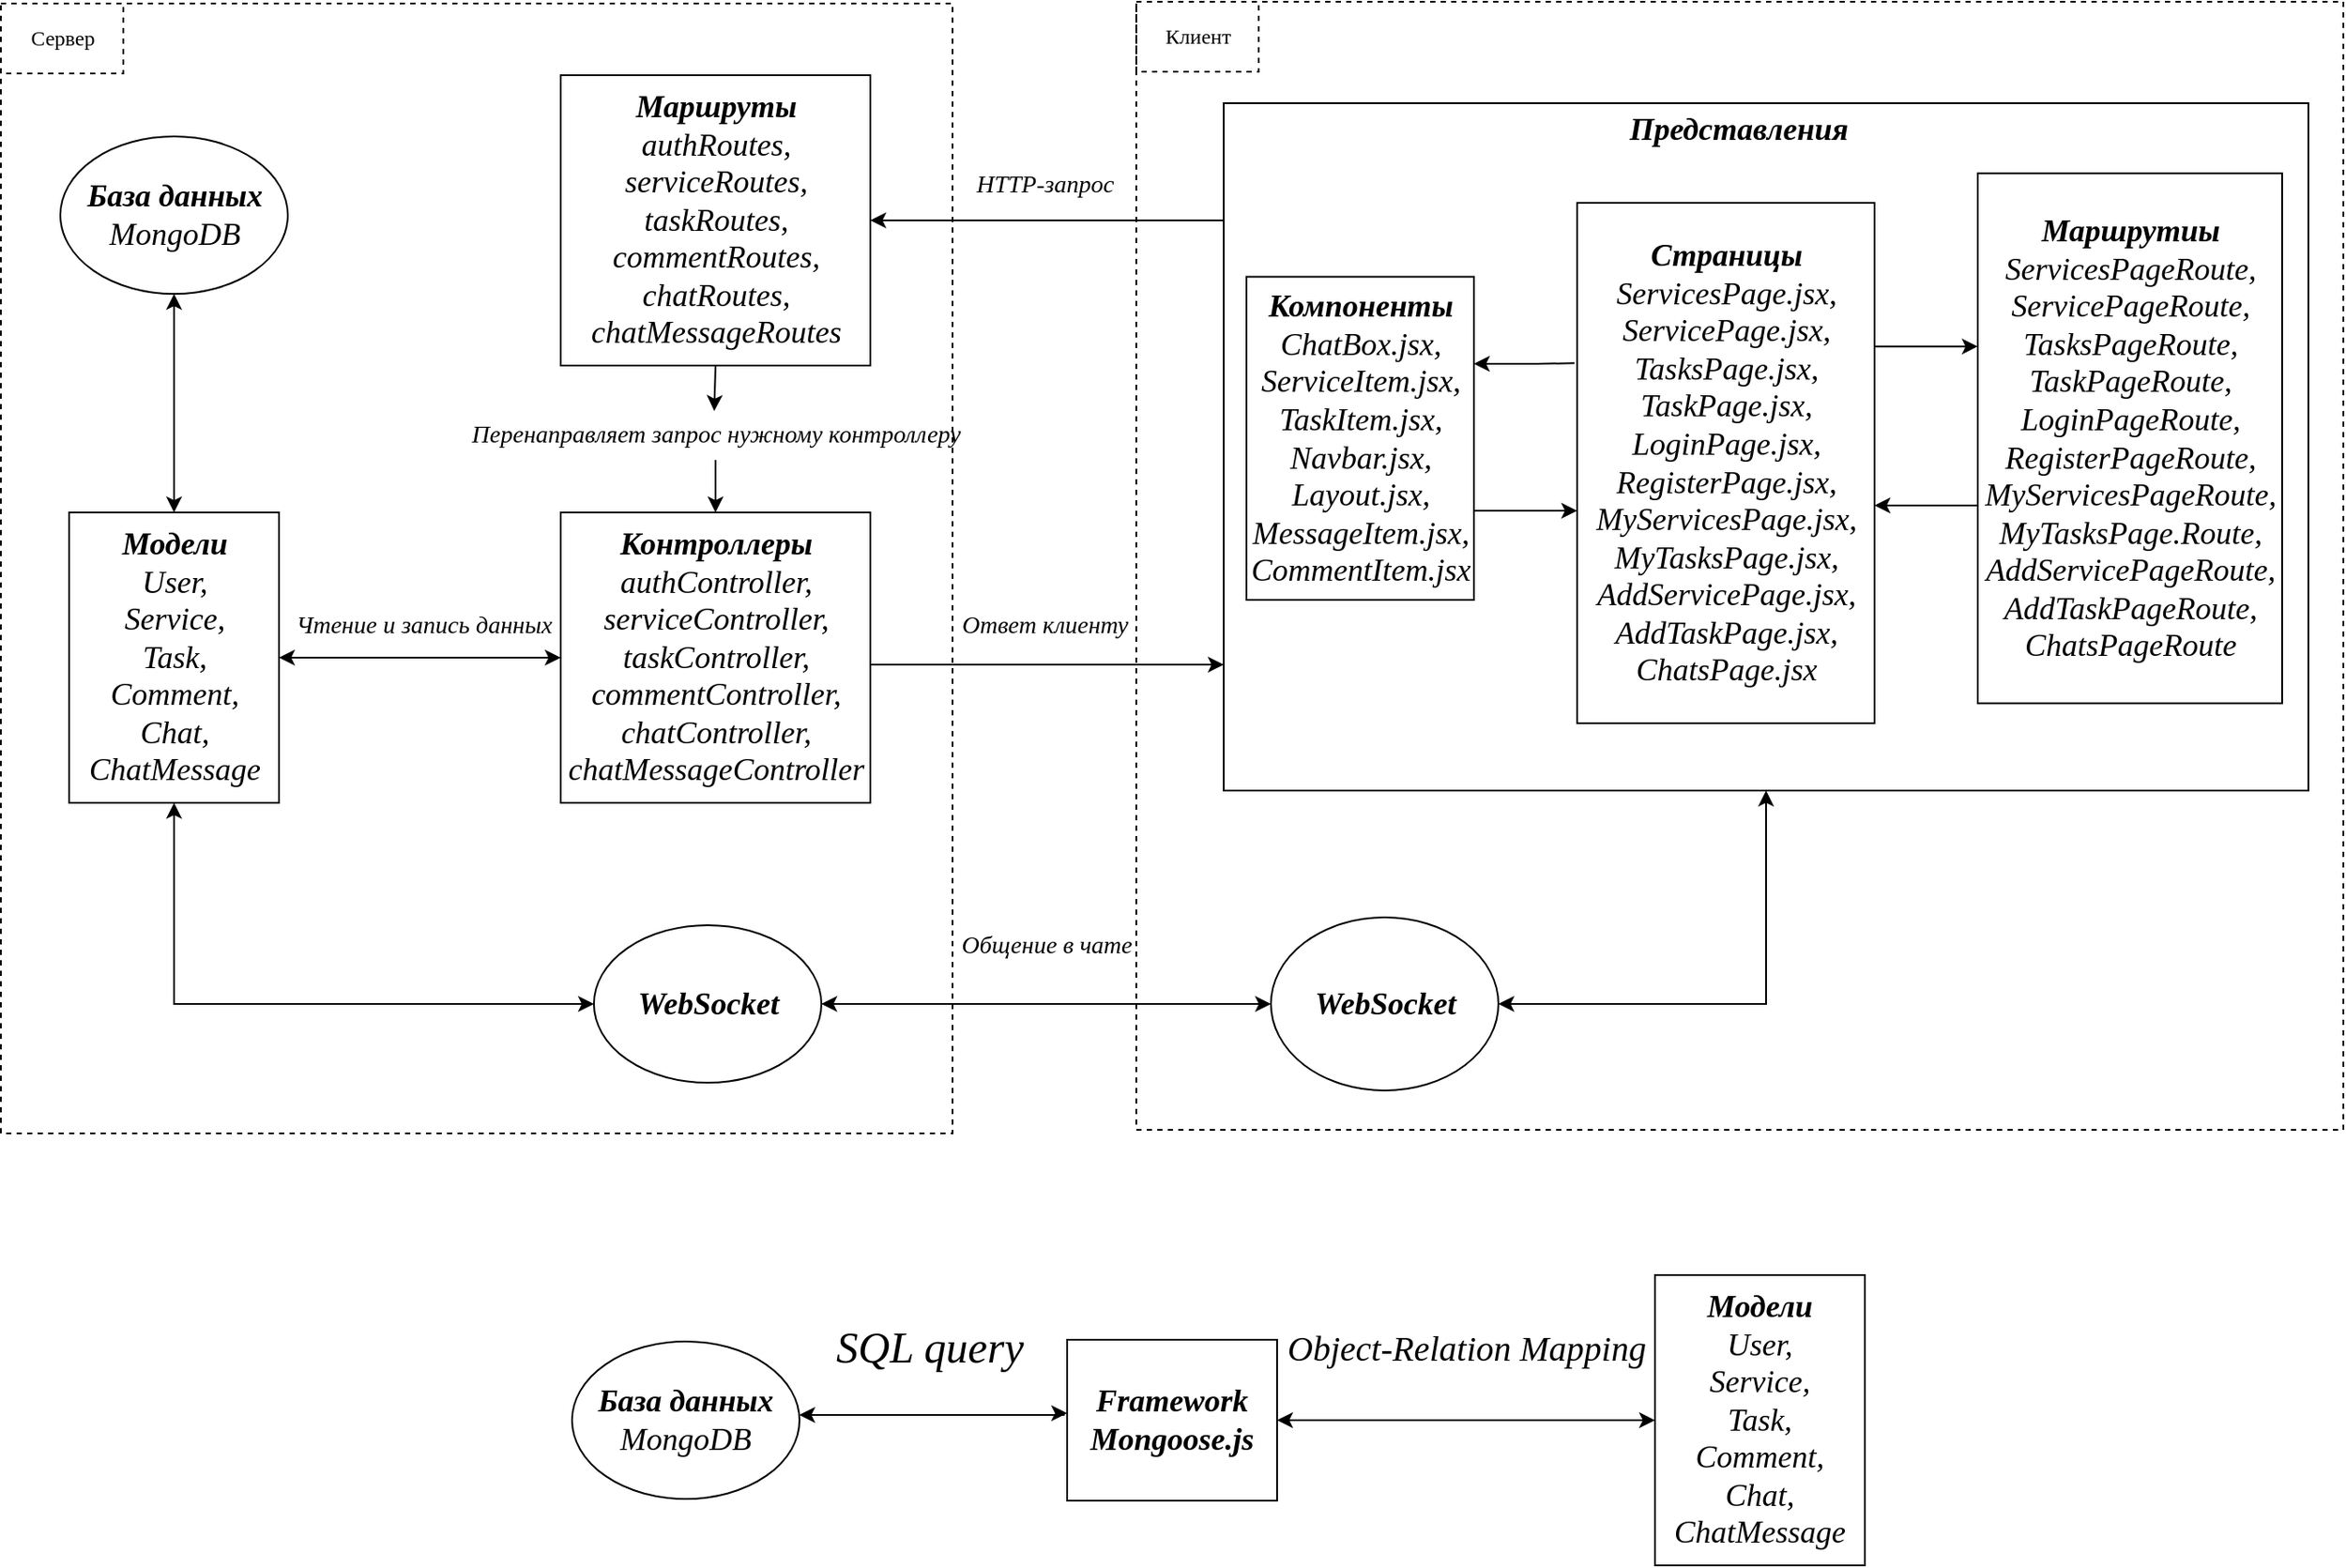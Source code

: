 <mxfile version="21.2.1" type="github">
  <diagram id="gd0Vs7x8epCB3-VAoTR1" name="Page-1">
    <mxGraphModel dx="2049" dy="1091" grid="0" gridSize="10" guides="1" tooltips="1" connect="1" arrows="1" fold="1" page="1" pageScale="1" pageWidth="1600" pageHeight="1200" math="0" shadow="0">
      <root>
        <mxCell id="0" />
        <mxCell id="1" parent="0" />
        <mxCell id="WMORNFyjioY54AyHgMPo-43" value="" style="group" vertex="1" connectable="0" parent="1">
          <mxGeometry x="804.5" y="209" width="690" height="645" as="geometry" />
        </mxCell>
        <mxCell id="WMORNFyjioY54AyHgMPo-44" value="" style="rounded=0;whiteSpace=wrap;html=1;dashed=1;strokeWidth=1;fontFamily=GOST type A Regular;fontSource=https%3A%2F%2Fwebfonts.pro%2Flight-fonts%2F123-gost_type_a.html;movable=1;resizable=1;rotatable=1;deletable=1;editable=1;connectable=1;" vertex="1" parent="WMORNFyjioY54AyHgMPo-43">
          <mxGeometry width="690" height="645" as="geometry" />
        </mxCell>
        <mxCell id="WMORNFyjioY54AyHgMPo-45" value="Клиент" style="text;html=1;strokeColor=default;fillColor=none;align=center;verticalAlign=middle;whiteSpace=wrap;rounded=0;strokeWidth=1;fontFamily=GOST type A Regular;fontSource=https%3A%2F%2Fwebfonts.pro%2Flight-fonts%2F123-gost_type_a.html;dashed=1;movable=1;resizable=1;rotatable=1;deletable=1;editable=1;connectable=1;" vertex="1" parent="WMORNFyjioY54AyHgMPo-43">
          <mxGeometry width="70" height="40" as="geometry" />
        </mxCell>
        <mxCell id="WMORNFyjioY54AyHgMPo-46" value="&lt;span style=&quot;font-size: 18px;&quot;&gt;&lt;b&gt;WebSocket&lt;/b&gt;&lt;br&gt;&lt;/span&gt;" style="ellipse;whiteSpace=wrap;html=1;fontSize=18;fontFamily=GOST type A Regular;fontSource=https%3A%2F%2Fwebfonts.pro%2Flight-fonts%2F123-gost_type_a.html;fontStyle=2" vertex="1" parent="WMORNFyjioY54AyHgMPo-43">
          <mxGeometry x="77" y="523.552" width="130" height="98.893" as="geometry" />
        </mxCell>
        <mxCell id="WMORNFyjioY54AyHgMPo-47" value="" style="group" vertex="1" connectable="0" parent="1">
          <mxGeometry x="155.5" y="210" width="544" height="646" as="geometry" />
        </mxCell>
        <mxCell id="WMORNFyjioY54AyHgMPo-48" value="" style="rounded=0;whiteSpace=wrap;html=1;dashed=1;strokeWidth=1;fontFamily=GOST type A Regular;fontSource=https%3A%2F%2Fwebfonts.pro%2Flight-fonts%2F123-gost_type_a.html;movable=1;resizable=1;rotatable=1;deletable=1;editable=1;connectable=1;" vertex="1" parent="WMORNFyjioY54AyHgMPo-47">
          <mxGeometry width="544" height="646" as="geometry" />
        </mxCell>
        <mxCell id="WMORNFyjioY54AyHgMPo-49" value="Сервер" style="text;html=1;strokeColor=default;fillColor=none;align=center;verticalAlign=middle;whiteSpace=wrap;rounded=0;strokeWidth=1;fontFamily=GOST type A Regular;fontSource=https%3A%2F%2Fwebfonts.pro%2Flight-fonts%2F123-gost_type_a.html;dashed=1;movable=1;resizable=1;rotatable=1;deletable=1;editable=1;connectable=1;" vertex="1" parent="WMORNFyjioY54AyHgMPo-47">
          <mxGeometry width="70" height="40" as="geometry" />
        </mxCell>
        <mxCell id="WMORNFyjioY54AyHgMPo-50" value="&lt;span style=&quot;font-size: 18px;&quot;&gt;&lt;b&gt;WebSocket&lt;/b&gt;&lt;br&gt;&lt;/span&gt;" style="ellipse;whiteSpace=wrap;html=1;fontSize=18;fontFamily=GOST type A Regular;fontSource=https%3A%2F%2Fwebfonts.pro%2Flight-fonts%2F123-gost_type_a.html;fontStyle=2;movable=1;resizable=1;rotatable=1;deletable=1;editable=1;connectable=1;" vertex="1" parent="WMORNFyjioY54AyHgMPo-47">
          <mxGeometry x="339" y="527" width="130" height="90" as="geometry" />
        </mxCell>
        <mxCell id="WMORNFyjioY54AyHgMPo-51" value="&lt;span style=&quot;font-size: 18px;&quot;&gt;&lt;b&gt;База данных&lt;/b&gt;&lt;br&gt;MongoDB&lt;br&gt;&lt;/span&gt;" style="ellipse;whiteSpace=wrap;html=1;fontSize=18;fontFamily=GOST type A Regular;fontSource=https%3A%2F%2Fwebfonts.pro%2Flight-fonts%2F123-gost_type_a.html;fontStyle=2" vertex="1" parent="1">
          <mxGeometry x="189.5" y="286" width="130" height="90" as="geometry" />
        </mxCell>
        <mxCell id="WMORNFyjioY54AyHgMPo-52" style="edgeStyle=orthogonalEdgeStyle;rounded=0;orthogonalLoop=1;jettySize=auto;html=1;exitX=1;exitY=0.5;exitDx=0;exitDy=0;entryX=0;entryY=0.5;entryDx=0;entryDy=0;endArrow=classic;endFill=1;startArrow=classic;startFill=1;fontFamily=GOST type A Regular;fontSource=https%3A%2F%2Fwebfonts.pro%2Flight-fonts%2F123-gost_type_a.html;fontStyle=2" edge="1" parent="1" source="WMORNFyjioY54AyHgMPo-53" target="WMORNFyjioY54AyHgMPo-59">
          <mxGeometry relative="1" as="geometry" />
        </mxCell>
        <mxCell id="WMORNFyjioY54AyHgMPo-53" value="&lt;font&gt;&lt;span style=&quot;font-size: 18px;&quot;&gt;&lt;b&gt;Модели&lt;/b&gt;&lt;/span&gt;&lt;/font&gt;&lt;br style=&quot;font-size: 18px;&quot;&gt;&lt;font&gt;&lt;span style=&quot;font-size: 18px;&quot;&gt;User,&lt;br&gt;Service,&lt;br&gt;Task,&lt;br&gt;Comment,&lt;br&gt;Chat,&lt;br&gt;ChatMessage&lt;br&gt;&lt;/span&gt;&lt;/font&gt;" style="rounded=0;whiteSpace=wrap;html=1;fontFamily=GOST type A Regular;fontSource=https%3A%2F%2Fwebfonts.pro%2Flight-fonts%2F123-gost_type_a.html;fontStyle=2" vertex="1" parent="1">
          <mxGeometry x="194.5" y="501" width="120" height="166" as="geometry" />
        </mxCell>
        <mxCell id="WMORNFyjioY54AyHgMPo-54" style="edgeStyle=orthogonalEdgeStyle;rounded=0;orthogonalLoop=1;jettySize=auto;html=1;exitX=0.5;exitY=0;exitDx=0;exitDy=0;entryX=0.5;entryY=1;entryDx=0;entryDy=0;fontFamily=GOST type A Regular;fontSource=https%3A%2F%2Fwebfonts.pro%2Flight-fonts%2F123-gost_type_a.html;startArrow=classic;startFill=1;endArrow=classic;endFill=1;fontStyle=2" edge="1" parent="1" source="WMORNFyjioY54AyHgMPo-53" target="WMORNFyjioY54AyHgMPo-51">
          <mxGeometry relative="1" as="geometry">
            <mxPoint x="192.5" y="578" as="sourcePoint" />
            <mxPoint x="76.5" y="578" as="targetPoint" />
          </mxGeometry>
        </mxCell>
        <mxCell id="WMORNFyjioY54AyHgMPo-55" style="edgeStyle=orthogonalEdgeStyle;rounded=0;orthogonalLoop=1;jettySize=auto;html=1;exitX=0.5;exitY=1;exitDx=0;exitDy=0;fontFamily=GOST type A Regular;fontSource=https%3A%2F%2Fwebfonts.pro%2Flight-fonts%2F123-gost_type_a.html;fontSize=14;startArrow=none;startFill=0;endArrow=classic;endFill=1;fontStyle=2;entryX=0.497;entryY=0.034;entryDx=0;entryDy=0;entryPerimeter=0;" edge="1" parent="1" source="WMORNFyjioY54AyHgMPo-56" target="WMORNFyjioY54AyHgMPo-62">
          <mxGeometry relative="1" as="geometry" />
        </mxCell>
        <mxCell id="WMORNFyjioY54AyHgMPo-56" value="&lt;font&gt;&lt;span style=&quot;font-size: 18px;&quot;&gt;&lt;b&gt;Маршруты&lt;/b&gt;&lt;/span&gt;&lt;/font&gt;&lt;br style=&quot;font-size: 18px;&quot;&gt;&lt;font&gt;&lt;span style=&quot;font-size: 18px;&quot;&gt;authRoutes,&lt;br&gt;serviceRoutes,&lt;br&gt;taskRoutes,&lt;br&gt;commentRoutes,&lt;br&gt;chatRoutes,&lt;br&gt;chatMessageRoutes&lt;br&gt;&lt;/span&gt;&lt;/font&gt;" style="rounded=0;whiteSpace=wrap;html=1;fontFamily=GOST type A Regular;fontSource=https%3A%2F%2Fwebfonts.pro%2Flight-fonts%2F123-gost_type_a.html;fontStyle=2" vertex="1" parent="1">
          <mxGeometry x="475.5" y="251" width="177" height="166" as="geometry" />
        </mxCell>
        <mxCell id="WMORNFyjioY54AyHgMPo-57" style="edgeStyle=orthogonalEdgeStyle;rounded=0;orthogonalLoop=1;jettySize=auto;html=1;exitX=0.5;exitY=0;exitDx=0;exitDy=0;fontFamily=GOST type A Regular;fontSource=https%3A%2F%2Fwebfonts.pro%2Flight-fonts%2F123-gost_type_a.html;fontSize=14;startArrow=classic;startFill=1;endArrow=none;endFill=0;fontStyle=2" edge="1" parent="1" source="WMORNFyjioY54AyHgMPo-59" target="WMORNFyjioY54AyHgMPo-62">
          <mxGeometry relative="1" as="geometry" />
        </mxCell>
        <mxCell id="WMORNFyjioY54AyHgMPo-58" style="edgeStyle=orthogonalEdgeStyle;rounded=0;orthogonalLoop=1;jettySize=auto;html=1;exitX=1;exitY=0.5;exitDx=0;exitDy=0;fontFamily=GOST type A Regular;fontSource=https%3A%2F%2Fwebfonts.pro%2Flight-fonts%2F123-gost_type_a.html;fontSize=14;startArrow=none;startFill=0;endArrow=classic;endFill=1;fontStyle=2" edge="1" parent="1" source="WMORNFyjioY54AyHgMPo-59" target="WMORNFyjioY54AyHgMPo-60">
          <mxGeometry relative="1" as="geometry">
            <mxPoint x="875.5" y="588" as="targetPoint" />
            <Array as="points">
              <mxPoint x="814.5" y="588" />
              <mxPoint x="814.5" y="588" />
            </Array>
          </mxGeometry>
        </mxCell>
        <mxCell id="WMORNFyjioY54AyHgMPo-59" value="&lt;font data-font-src=&quot;https://webfonts.pro/light-fonts/123-gost_type_a.html&quot;&gt;&lt;font&gt;&lt;span style=&quot;font-size: 18px;&quot;&gt;&lt;b&gt;Контроллеры&lt;/b&gt;&lt;/span&gt;&lt;/font&gt;&lt;br style=&quot;font-size: 18px;&quot;&gt;&lt;/font&gt;&lt;font&gt;&lt;font data-font-src=&quot;https://webfonts.pro/light-fonts/123-gost_type_a.html&quot;&gt;&lt;span style=&quot;font-size: 18px;&quot;&gt;authController,&lt;br&gt;serviceController,&lt;br&gt;taskController,&lt;br&gt;comment&lt;/span&gt;&lt;span style=&quot;font-size: 18px;&quot;&gt;Controller,&lt;/span&gt;&lt;span style=&quot;font-size: 18px;&quot;&gt;&lt;br&gt;chat&lt;/span&gt;&lt;span style=&quot;font-size: 18px;&quot;&gt;Controller,&lt;/span&gt;&lt;span style=&quot;font-size: 18px;&quot;&gt;&lt;br&gt;chatMessage&lt;/span&gt;&lt;span style=&quot;font-size: 18px;&quot;&gt;Controller&lt;/span&gt;&lt;/font&gt;&lt;span style=&quot;font-size: 18px;&quot;&gt;&lt;br&gt;&lt;/span&gt;&lt;/font&gt;" style="rounded=0;whiteSpace=wrap;html=1;fontFamily=GOST type A Regular;fontSource=https%3A%2F%2Fwebfonts.pro%2Flight-fonts%2F123-gost_type_a.html;fontStyle=2" vertex="1" parent="1">
          <mxGeometry x="475.5" y="501" width="177" height="166" as="geometry" />
        </mxCell>
        <mxCell id="WMORNFyjioY54AyHgMPo-60" value="" style="rounded=0;whiteSpace=wrap;html=1;fontFamily=GOST type A Regular;fontSource=https%3A%2F%2Fwebfonts.pro%2Flight-fonts%2F123-gost_type_a.html;fontStyle=2" vertex="1" parent="1">
          <mxGeometry x="854.5" y="267" width="620" height="393" as="geometry" />
        </mxCell>
        <mxCell id="WMORNFyjioY54AyHgMPo-61" value="Чтение и запись данных" style="text;html=1;align=center;verticalAlign=middle;resizable=0;points=[];autosize=1;strokeColor=none;fillColor=none;fontFamily=GOST type A Regular;fontSource=https%3A%2F%2Fwebfonts.pro%2Flight-fonts%2F123-gost_type_a.html;fontStyle=2;fontSize=14;" vertex="1" parent="1">
          <mxGeometry x="328.5" y="551" width="137" height="29" as="geometry" />
        </mxCell>
        <mxCell id="WMORNFyjioY54AyHgMPo-62" value="Перенаправляет запрос нужному контроллеру" style="text;html=1;align=center;verticalAlign=middle;resizable=0;points=[];autosize=1;strokeColor=none;fillColor=none;fontSize=14;fontFamily=GOST type A Regular;fontStyle=2;fontSource=https%3A%2F%2Fwebfonts.pro%2Flight-fonts%2F123-gost_type_a.html;" vertex="1" parent="1">
          <mxGeometry x="442" y="442" width="244" height="29" as="geometry" />
        </mxCell>
        <mxCell id="WMORNFyjioY54AyHgMPo-63" value="HTTP-запрос" style="text;html=1;align=center;verticalAlign=middle;resizable=0;points=[];autosize=1;strokeColor=none;fillColor=none;fontSize=14;fontFamily=GOST type A Regular;fontSource=https%3A%2F%2Fwebfonts.pro%2Flight-fonts%2F123-gost_type_a.html;fontStyle=2" vertex="1" parent="1">
          <mxGeometry x="711.5" y="299" width="81" height="29" as="geometry" />
        </mxCell>
        <mxCell id="WMORNFyjioY54AyHgMPo-64" value="Ответ клиенту" style="text;html=1;align=center;verticalAlign=middle;resizable=0;points=[];autosize=1;strokeColor=none;fillColor=none;fontSize=14;fontFamily=GOST type A Regular;fontSource=https%3A%2F%2Fwebfonts.pro%2Flight-fonts%2F123-gost_type_a.html;fontStyle=2" vertex="1" parent="1">
          <mxGeometry x="704.5" y="551" width="95" height="29" as="geometry" />
        </mxCell>
        <mxCell id="WMORNFyjioY54AyHgMPo-65" style="edgeStyle=orthogonalEdgeStyle;rounded=0;orthogonalLoop=1;jettySize=auto;html=1;fontFamily=GOST type A Regular;fontSource=https%3A%2F%2Fwebfonts.pro%2Flight-fonts%2F123-gost_type_a.html;fontSize=14;startArrow=classic;startFill=1;endArrow=none;endFill=0;fontStyle=2" edge="1" parent="1" source="WMORNFyjioY54AyHgMPo-56" target="WMORNFyjioY54AyHgMPo-60">
          <mxGeometry relative="1" as="geometry">
            <mxPoint x="875.5" y="337.29" as="targetPoint" />
            <mxPoint x="629.5" y="337.29" as="sourcePoint" />
            <Array as="points">
              <mxPoint x="801.5" y="334" />
              <mxPoint x="801.5" y="334" />
            </Array>
          </mxGeometry>
        </mxCell>
        <mxCell id="WMORNFyjioY54AyHgMPo-66" value="&lt;font&gt;&lt;span style=&quot;font-size: 18px;&quot;&gt;&lt;b&gt;&lt;i&gt;Страницы&lt;/i&gt;&lt;/b&gt;&lt;/span&gt;&lt;/font&gt;&lt;br style=&quot;font-style: italic; font-size: 18px;&quot;&gt;&lt;font style=&quot;font-style: italic;&quot;&gt;&lt;span style=&quot;font-size: 18px;&quot;&gt;ServicesPage.jsx,&lt;br&gt;ServicePage.jsx,&lt;br&gt;&lt;/span&gt;&lt;span style=&quot;font-size: 18px;&quot;&gt;TasksPage.jsx,&lt;br&gt;TaskPage.jsx,&lt;br&gt;LoginPage.jsx,&lt;br&gt;&lt;/span&gt;&lt;span style=&quot;font-size: 18px;&quot;&gt;RegisterPage.jsx,&lt;/span&gt;&lt;span style=&quot;font-size: 18px;&quot;&gt;&lt;br&gt;&lt;/span&gt;&lt;span style=&quot;font-size: 18px;&quot;&gt;MyServicesPage.jsx,&lt;br&gt;&lt;/span&gt;&lt;span style=&quot;font-size: 18px;&quot;&gt;MyTasksPage.jsx,&lt;br&gt;AddServicePage.jsx,&lt;br&gt;&lt;/span&gt;&lt;span style=&quot;font-size: 18px;&quot;&gt;AddTaskPage.jsx,&lt;br&gt;ChatsPage.jsx&lt;/span&gt;&lt;/font&gt;" style="rounded=0;whiteSpace=wrap;html=1;strokeColor=default;strokeWidth=1;fontFamily=GOST type A Regular;fontSource=https%3A%2F%2Fwebfonts.pro%2Flight-fonts%2F123-gost_type_a.html;" vertex="1" parent="1">
          <mxGeometry x="1056.5" y="324" width="170" height="297.5" as="geometry" />
        </mxCell>
        <mxCell id="WMORNFyjioY54AyHgMPo-67" value="&lt;b style=&quot;font-size: 18px; font-style: italic;&quot;&gt;Представления&lt;/b&gt;" style="text;html=1;strokeColor=none;fillColor=none;align=center;verticalAlign=middle;whiteSpace=wrap;rounded=0;strokeWidth=1;fontFamily=GOST type A Regular;fontSource=https%3A%2F%2Fwebfonts.pro%2Flight-fonts%2F123-gost_type_a.html;" vertex="1" parent="1">
          <mxGeometry x="1118.5" y="267" width="60" height="30" as="geometry" />
        </mxCell>
        <mxCell id="WMORNFyjioY54AyHgMPo-68" value="&lt;font&gt;&lt;span style=&quot;font-size: 18px;&quot;&gt;&lt;b&gt;&lt;i&gt;Компоненты&lt;/i&gt;&lt;/b&gt;&lt;/span&gt;&lt;/font&gt;&lt;br style=&quot;font-style: italic; font-size: 18px;&quot;&gt;&lt;font style=&quot;font-style: italic;&quot;&gt;&lt;span style=&quot;font-size: 18px;&quot;&gt;ChatBox.jsx,&lt;br&gt;ServiceItem.jsx,&lt;br&gt;&lt;/span&gt;&lt;span style=&quot;font-size: 18px;&quot;&gt;TaskItem.jsx,&lt;br&gt;Navbar.jsx,&lt;br&gt;Layout.jsx,&lt;br&gt;&lt;/span&gt;&lt;span style=&quot;font-size: 18px;&quot;&gt;MessageItem.jsx,&lt;/span&gt;&lt;span style=&quot;font-size: 18px;&quot;&gt;&lt;br&gt;&lt;/span&gt;&lt;span style=&quot;font-size: 18px;&quot;&gt;CommentItem.jsx&lt;/span&gt;&lt;/font&gt;" style="rounded=0;whiteSpace=wrap;html=1;strokeColor=default;strokeWidth=1;fontFamily=GOST type A Regular;fontSource=https%3A%2F%2Fwebfonts.pro%2Flight-fonts%2F123-gost_type_a.html;" vertex="1" parent="1">
          <mxGeometry x="867.5" y="366.25" width="130" height="184.75" as="geometry" />
        </mxCell>
        <mxCell id="WMORNFyjioY54AyHgMPo-69" value="&lt;font&gt;&lt;span style=&quot;font-size: 18px;&quot;&gt;&lt;b&gt;&lt;i&gt;Маршрутиы&lt;/i&gt;&lt;/b&gt;&lt;/span&gt;&lt;/font&gt;&lt;br style=&quot;font-style: italic; font-size: 18px;&quot;&gt;&lt;font style=&quot;font-style: italic;&quot;&gt;&lt;span style=&quot;font-size: 18px;&quot;&gt;ServicesPage&lt;/span&gt;&lt;span style=&quot;font-size: 18px;&quot;&gt;Route&lt;/span&gt;&lt;span style=&quot;font-size: 18px;&quot;&gt;,&lt;br&gt;ServicePage&lt;/span&gt;&lt;span style=&quot;font-size: 18px;&quot;&gt;Route&lt;/span&gt;&lt;span style=&quot;font-size: 18px;&quot;&gt;,&lt;br&gt;&lt;/span&gt;&lt;span style=&quot;font-size: 18px;&quot;&gt;TasksPage&lt;/span&gt;&lt;span style=&quot;font-size: 18px;&quot;&gt;Route&lt;/span&gt;&lt;span style=&quot;font-size: 18px;&quot;&gt;,&lt;br&gt;TaskPage&lt;/span&gt;&lt;span style=&quot;font-size: 18px;&quot;&gt;Route&lt;/span&gt;&lt;span style=&quot;font-size: 18px;&quot;&gt;,&lt;br&gt;LoginPage&lt;/span&gt;&lt;span style=&quot;font-size: 18px;&quot;&gt;Route&lt;/span&gt;&lt;span style=&quot;font-size: 18px;&quot;&gt;,&lt;br&gt;&lt;/span&gt;&lt;span style=&quot;font-size: 18px;&quot;&gt;RegisterPage&lt;/span&gt;&lt;span style=&quot;font-size: 18px;&quot;&gt;Route&lt;/span&gt;&lt;span style=&quot;font-size: 18px;&quot;&gt;,&lt;/span&gt;&lt;span style=&quot;font-size: 18px;&quot;&gt;&lt;br&gt;&lt;/span&gt;&lt;span style=&quot;font-size: 18px;&quot;&gt;MyServicesPage&lt;/span&gt;&lt;span style=&quot;font-size: 18px;&quot;&gt;Route,&lt;/span&gt;&lt;span style=&quot;font-size: 18px;&quot;&gt;&lt;br&gt;&lt;/span&gt;&lt;span style=&quot;font-size: 18px;&quot;&gt;MyTasksPage.&lt;/span&gt;&lt;span style=&quot;font-size: 18px;&quot;&gt;Route&lt;/span&gt;&lt;span style=&quot;font-size: 18px;&quot;&gt;,&lt;br&gt;AddServicePage&lt;/span&gt;&lt;span style=&quot;font-size: 18px;&quot;&gt;Route&lt;/span&gt;&lt;span style=&quot;font-size: 18px;&quot;&gt;,&lt;br&gt;&lt;/span&gt;&lt;span style=&quot;font-size: 18px;&quot;&gt;AddTaskPage&lt;/span&gt;&lt;span style=&quot;font-size: 18px;&quot;&gt;Route,&lt;/span&gt;&lt;span style=&quot;font-size: 18px;&quot;&gt;&lt;br&gt;ChatsPageRoute&lt;/span&gt;&lt;br&gt;&lt;/font&gt;" style="rounded=0;whiteSpace=wrap;html=1;strokeColor=default;strokeWidth=1;fontFamily=GOST type A Regular;fontSource=https%3A%2F%2Fwebfonts.pro%2Flight-fonts%2F123-gost_type_a.html;" vertex="1" parent="1">
          <mxGeometry x="1285.5" y="307.13" width="174" height="303" as="geometry" />
        </mxCell>
        <mxCell id="WMORNFyjioY54AyHgMPo-70" style="edgeStyle=orthogonalEdgeStyle;rounded=0;orthogonalLoop=1;jettySize=auto;html=1;fontFamily=GOST type A Regular;fontSource=https%3A%2F%2Fwebfonts.pro%2Flight-fonts%2F123-gost_type_a.html;fontSize=14;startArrow=classic;startFill=1;endArrow=none;endFill=0;fontStyle=2;entryX=-0.009;entryY=0.308;entryDx=0;entryDy=0;entryPerimeter=0;" edge="1" parent="1" source="WMORNFyjioY54AyHgMPo-68" target="WMORNFyjioY54AyHgMPo-66">
          <mxGeometry relative="1" as="geometry">
            <mxPoint x="1238.5" y="421.004" as="targetPoint" />
            <mxPoint x="992.5" y="421.0" as="sourcePoint" />
            <Array as="points">
              <mxPoint x="1033.5" y="416" />
              <mxPoint x="1033.5" y="416" />
            </Array>
          </mxGeometry>
        </mxCell>
        <mxCell id="WMORNFyjioY54AyHgMPo-71" style="edgeStyle=orthogonalEdgeStyle;rounded=0;orthogonalLoop=1;jettySize=auto;html=1;fontFamily=GOST type A Regular;fontSource=https%3A%2F%2Fwebfonts.pro%2Flight-fonts%2F123-gost_type_a.html;fontSize=14;startArrow=none;startFill=0;endArrow=classic;endFill=1;fontStyle=2;" edge="1" parent="1" source="WMORNFyjioY54AyHgMPo-68" target="WMORNFyjioY54AyHgMPo-66">
          <mxGeometry relative="1" as="geometry">
            <mxPoint x="1075.42" y="500" as="targetPoint" />
            <mxPoint x="992.5" y="500.37" as="sourcePoint" />
            <Array as="points">
              <mxPoint x="1055.5" y="500" />
              <mxPoint x="1055.5" y="500" />
            </Array>
          </mxGeometry>
        </mxCell>
        <mxCell id="WMORNFyjioY54AyHgMPo-72" style="edgeStyle=orthogonalEdgeStyle;rounded=0;orthogonalLoop=1;jettySize=auto;html=1;fontFamily=GOST type A Regular;fontSource=https%3A%2F%2Fwebfonts.pro%2Flight-fonts%2F123-gost_type_a.html;fontSize=14;startArrow=none;startFill=0;endArrow=classic;endFill=1;fontStyle=2;exitX=1;exitY=0.276;exitDx=0;exitDy=0;exitPerimeter=0;" edge="1" parent="1" source="WMORNFyjioY54AyHgMPo-66" target="WMORNFyjioY54AyHgMPo-69">
          <mxGeometry relative="1" as="geometry">
            <mxPoint x="1086.5" y="510" as="targetPoint" />
            <mxPoint x="1002.5" y="510" as="sourcePoint" />
            <Array as="points">
              <mxPoint x="1248.5" y="406" />
              <mxPoint x="1248.5" y="406" />
            </Array>
          </mxGeometry>
        </mxCell>
        <mxCell id="WMORNFyjioY54AyHgMPo-73" style="edgeStyle=orthogonalEdgeStyle;rounded=0;orthogonalLoop=1;jettySize=auto;html=1;fontFamily=GOST type A Regular;fontSource=https%3A%2F%2Fwebfonts.pro%2Flight-fonts%2F123-gost_type_a.html;fontSize=14;startArrow=none;startFill=0;endArrow=classic;endFill=1;fontStyle=2;" edge="1" parent="1" source="WMORNFyjioY54AyHgMPo-69" target="WMORNFyjioY54AyHgMPo-66">
          <mxGeometry relative="1" as="geometry">
            <mxPoint x="1086.5" y="510" as="targetPoint" />
            <mxPoint x="1002.5" y="510" as="sourcePoint" />
            <Array as="points">
              <mxPoint x="1237.5" y="497" />
              <mxPoint x="1237.5" y="497" />
            </Array>
          </mxGeometry>
        </mxCell>
        <mxCell id="WMORNFyjioY54AyHgMPo-74" style="edgeStyle=orthogonalEdgeStyle;rounded=0;orthogonalLoop=1;jettySize=auto;html=1;fontFamily=GOST type A Regular;fontSource=https%3A%2F%2Fwebfonts.pro%2Flight-fonts%2F123-gost_type_a.html;startArrow=classic;startFill=1;endArrow=classic;endFill=1;exitX=1;exitY=0.5;exitDx=0;exitDy=0;" edge="1" parent="1" source="WMORNFyjioY54AyHgMPo-46" target="WMORNFyjioY54AyHgMPo-60">
          <mxGeometry relative="1" as="geometry" />
        </mxCell>
        <mxCell id="WMORNFyjioY54AyHgMPo-75" style="edgeStyle=orthogonalEdgeStyle;rounded=0;orthogonalLoop=1;jettySize=auto;html=1;entryX=1;entryY=0.5;entryDx=0;entryDy=0;fontFamily=GOST type A Regular;fontSource=https%3A%2F%2Fwebfonts.pro%2Flight-fonts%2F123-gost_type_a.html;startArrow=classic;startFill=1;endArrow=classic;endFill=1;fontStyle=2" edge="1" parent="1" source="WMORNFyjioY54AyHgMPo-46" target="WMORNFyjioY54AyHgMPo-50">
          <mxGeometry relative="1" as="geometry">
            <mxPoint x="204.5" y="594" as="sourcePoint" />
            <mxPoint x="99.5" y="594" as="targetPoint" />
          </mxGeometry>
        </mxCell>
        <mxCell id="WMORNFyjioY54AyHgMPo-76" value="Общение в чате" style="text;html=1;align=center;verticalAlign=middle;resizable=0;points=[];autosize=1;strokeColor=none;fillColor=none;fontSize=14;fontFamily=GOST type A Regular;fontSource=https%3A%2F%2Fwebfonts.pro%2Flight-fonts%2F123-gost_type_a.html;fontStyle=2" vertex="1" parent="1">
          <mxGeometry x="704.5" y="734" width="97" height="29" as="geometry" />
        </mxCell>
        <mxCell id="WMORNFyjioY54AyHgMPo-77" style="edgeStyle=orthogonalEdgeStyle;rounded=0;orthogonalLoop=1;jettySize=auto;html=1;fontFamily=GOST type A Regular;fontSource=https%3A%2F%2Fwebfonts.pro%2Flight-fonts%2F123-gost_type_a.html;fontSize=24;startArrow=classic;startFill=1;endArrow=classic;endFill=1;" edge="1" parent="1" source="WMORNFyjioY54AyHgMPo-78" target="WMORNFyjioY54AyHgMPo-81">
          <mxGeometry relative="1" as="geometry">
            <Array as="points">
              <mxPoint x="763" y="1017" />
              <mxPoint x="763" y="1016" />
            </Array>
          </mxGeometry>
        </mxCell>
        <mxCell id="WMORNFyjioY54AyHgMPo-78" value="&lt;span style=&quot;font-size: 18px;&quot;&gt;&lt;b&gt;База данных&lt;/b&gt;&lt;br&gt;MongoDB&lt;br&gt;&lt;/span&gt;" style="ellipse;whiteSpace=wrap;html=1;fontSize=18;fontFamily=GOST type A Regular;fontSource=https%3A%2F%2Fwebfonts.pro%2Flight-fonts%2F123-gost_type_a.html;fontStyle=2" vertex="1" parent="1">
          <mxGeometry x="482" y="975" width="130" height="90" as="geometry" />
        </mxCell>
        <mxCell id="WMORNFyjioY54AyHgMPo-79" value="&lt;font&gt;&lt;span style=&quot;font-size: 18px;&quot;&gt;&lt;b&gt;Модели&lt;/b&gt;&lt;/span&gt;&lt;/font&gt;&lt;br style=&quot;font-size: 18px;&quot;&gt;&lt;font&gt;&lt;span style=&quot;font-size: 18px;&quot;&gt;User,&lt;br&gt;Service,&lt;br&gt;Task,&lt;br&gt;Comment,&lt;br&gt;Chat,&lt;br&gt;ChatMessage&lt;br&gt;&lt;/span&gt;&lt;/font&gt;" style="rounded=0;whiteSpace=wrap;html=1;fontFamily=GOST type A Regular;fontSource=https%3A%2F%2Fwebfonts.pro%2Flight-fonts%2F123-gost_type_a.html;fontStyle=2" vertex="1" parent="1">
          <mxGeometry x="1101" y="937" width="120" height="166" as="geometry" />
        </mxCell>
        <mxCell id="WMORNFyjioY54AyHgMPo-80" style="edgeStyle=orthogonalEdgeStyle;rounded=0;orthogonalLoop=1;jettySize=auto;html=1;exitX=1;exitY=0.5;exitDx=0;exitDy=0;entryX=0;entryY=0.5;entryDx=0;entryDy=0;fontFamily=GOST type A Regular;fontSource=https%3A%2F%2Fwebfonts.pro%2Flight-fonts%2F123-gost_type_a.html;fontSize=24;startArrow=classic;startFill=1;endArrow=classic;endFill=1;" edge="1" parent="1" source="WMORNFyjioY54AyHgMPo-81" target="WMORNFyjioY54AyHgMPo-79">
          <mxGeometry relative="1" as="geometry" />
        </mxCell>
        <mxCell id="WMORNFyjioY54AyHgMPo-81" value="&lt;font&gt;&lt;span style=&quot;font-size: 18px;&quot;&gt;&lt;b&gt;Framework Mongoose.js&lt;/b&gt;&lt;br&gt;&lt;/span&gt;&lt;/font&gt;" style="rounded=0;whiteSpace=wrap;html=1;fontFamily=GOST type A Regular;fontSource=https%3A%2F%2Fwebfonts.pro%2Flight-fonts%2F123-gost_type_a.html;fontStyle=2" vertex="1" parent="1">
          <mxGeometry x="765" y="974" width="120" height="92" as="geometry" />
        </mxCell>
        <mxCell id="WMORNFyjioY54AyHgMPo-82" value="Object-Relation Mapping" style="text;html=1;align=center;verticalAlign=middle;resizable=0;points=[];autosize=1;strokeColor=none;fillColor=none;fontSize=20;fontFamily=GOST type A Regular;fontSource=https%3A%2F%2Fwebfonts.pro%2Flight-fonts%2F123-gost_type_a.html;fontStyle=2" vertex="1" parent="1">
          <mxGeometry x="881" y="960" width="223" height="36" as="geometry" />
        </mxCell>
        <mxCell id="WMORNFyjioY54AyHgMPo-83" value="&lt;font style=&quot;font-size: 25px;&quot;&gt;&amp;nbsp;SQL query&lt;/font&gt;" style="text;html=1;align=center;verticalAlign=middle;resizable=0;points=[];autosize=1;strokeColor=none;fillColor=none;fontSize=25;fontFamily=GOST type A Regular;fontSource=https%3A%2F%2Fwebfonts.pro%2Flight-fonts%2F123-gost_type_a.html;fontStyle=2" vertex="1" parent="1">
          <mxGeometry x="617" y="957" width="131" height="42" as="geometry" />
        </mxCell>
        <mxCell id="WMORNFyjioY54AyHgMPo-84" style="edgeStyle=orthogonalEdgeStyle;rounded=0;orthogonalLoop=1;jettySize=auto;html=1;entryX=0.5;entryY=1;entryDx=0;entryDy=0;fontFamily=GOST type A Regular;fontSource=https%3A%2F%2Fwebfonts.pro%2Flight-fonts%2F123-gost_type_a.html;fontSize=24;startArrow=classic;startFill=1;endArrow=classic;endFill=1;" edge="1" parent="1" source="WMORNFyjioY54AyHgMPo-50" target="WMORNFyjioY54AyHgMPo-53">
          <mxGeometry relative="1" as="geometry" />
        </mxCell>
      </root>
    </mxGraphModel>
  </diagram>
</mxfile>
